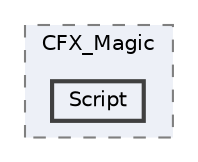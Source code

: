 digraph "007_Effect/StorySkillEffect/AssetEffect/CFX_Magic/Script"
{
 // LATEX_PDF_SIZE
  bgcolor="transparent";
  edge [fontname=Helvetica,fontsize=10,labelfontname=Helvetica,labelfontsize=10];
  node [fontname=Helvetica,fontsize=10,shape=box,height=0.2,width=0.4];
  compound=true
  subgraph clusterdir_b1d5aefd15e590f2d09c77b84cdda0a5 {
    graph [ bgcolor="#edf0f7", pencolor="grey50", label="CFX_Magic", fontname=Helvetica,fontsize=10 style="filled,dashed", URL="dir_b1d5aefd15e590f2d09c77b84cdda0a5.html",tooltip=""]
  dir_bb5bd584e8cd042d267cdf79f62ac4d9 [label="Script", fillcolor="#edf0f7", color="grey25", style="filled,bold", URL="dir_bb5bd584e8cd042d267cdf79f62ac4d9.html",tooltip=""];
  }
}
